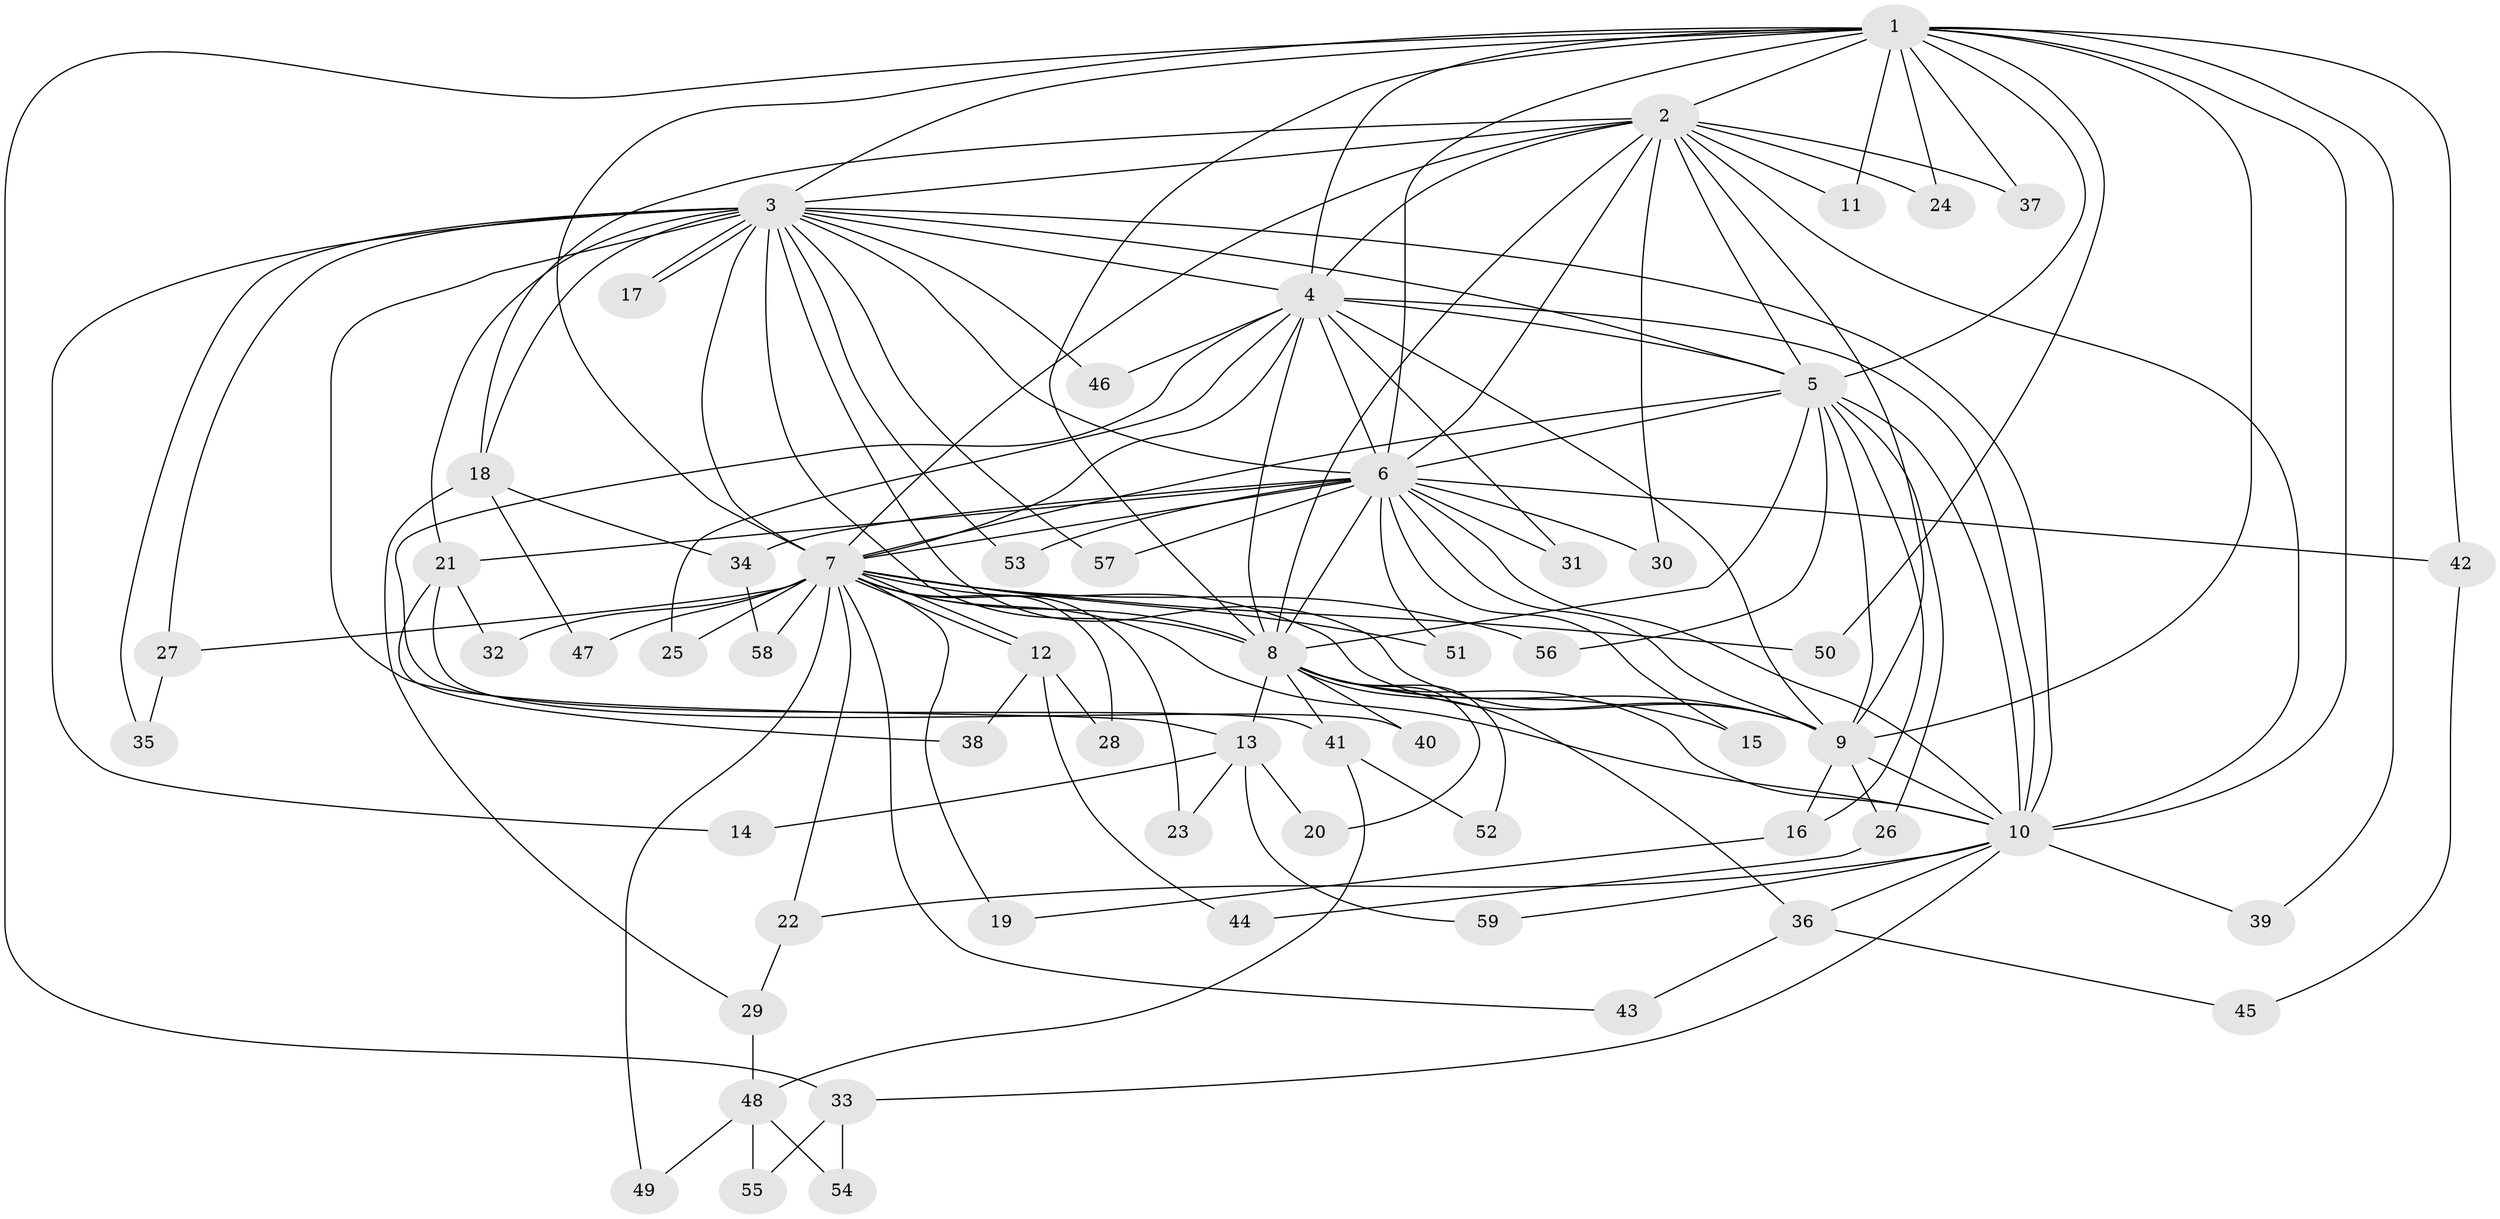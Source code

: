 // coarse degree distribution, {12: 0.023255813953488372, 11: 0.023255813953488372, 19: 0.023255813953488372, 14: 0.046511627906976744, 9: 0.023255813953488372, 15: 0.023255813953488372, 22: 0.023255813953488372, 1: 0.046511627906976744, 2: 0.5116279069767442, 3: 0.11627906976744186, 5: 0.06976744186046512, 4: 0.06976744186046512}
// Generated by graph-tools (version 1.1) at 2025/23/03/03/25 07:23:41]
// undirected, 59 vertices, 143 edges
graph export_dot {
graph [start="1"]
  node [color=gray90,style=filled];
  1;
  2;
  3;
  4;
  5;
  6;
  7;
  8;
  9;
  10;
  11;
  12;
  13;
  14;
  15;
  16;
  17;
  18;
  19;
  20;
  21;
  22;
  23;
  24;
  25;
  26;
  27;
  28;
  29;
  30;
  31;
  32;
  33;
  34;
  35;
  36;
  37;
  38;
  39;
  40;
  41;
  42;
  43;
  44;
  45;
  46;
  47;
  48;
  49;
  50;
  51;
  52;
  53;
  54;
  55;
  56;
  57;
  58;
  59;
  1 -- 2;
  1 -- 3;
  1 -- 4;
  1 -- 5;
  1 -- 6;
  1 -- 7;
  1 -- 8;
  1 -- 9;
  1 -- 10;
  1 -- 11;
  1 -- 24;
  1 -- 33;
  1 -- 37;
  1 -- 39;
  1 -- 42;
  1 -- 50;
  2 -- 3;
  2 -- 4;
  2 -- 5;
  2 -- 6;
  2 -- 7;
  2 -- 8;
  2 -- 9;
  2 -- 10;
  2 -- 11;
  2 -- 18;
  2 -- 24;
  2 -- 30;
  2 -- 37;
  3 -- 4;
  3 -- 5;
  3 -- 6;
  3 -- 7;
  3 -- 8;
  3 -- 9;
  3 -- 10;
  3 -- 13;
  3 -- 14;
  3 -- 17;
  3 -- 17;
  3 -- 18;
  3 -- 21;
  3 -- 27;
  3 -- 35;
  3 -- 46;
  3 -- 53;
  3 -- 57;
  4 -- 5;
  4 -- 6;
  4 -- 7;
  4 -- 8;
  4 -- 9;
  4 -- 10;
  4 -- 25;
  4 -- 31;
  4 -- 41;
  4 -- 46;
  5 -- 6;
  5 -- 7;
  5 -- 8;
  5 -- 9;
  5 -- 10;
  5 -- 16;
  5 -- 26;
  5 -- 56;
  6 -- 7;
  6 -- 8;
  6 -- 9;
  6 -- 10;
  6 -- 15;
  6 -- 21;
  6 -- 30;
  6 -- 31;
  6 -- 34;
  6 -- 42;
  6 -- 51;
  6 -- 53;
  6 -- 57;
  7 -- 8;
  7 -- 9;
  7 -- 10;
  7 -- 12;
  7 -- 12;
  7 -- 19;
  7 -- 22;
  7 -- 23;
  7 -- 25;
  7 -- 27;
  7 -- 28;
  7 -- 32;
  7 -- 43;
  7 -- 47;
  7 -- 49;
  7 -- 50;
  7 -- 51;
  7 -- 56;
  7 -- 58;
  8 -- 9;
  8 -- 10;
  8 -- 13;
  8 -- 15;
  8 -- 20;
  8 -- 36;
  8 -- 40;
  8 -- 41;
  8 -- 52;
  9 -- 10;
  9 -- 16;
  9 -- 26;
  10 -- 22;
  10 -- 33;
  10 -- 36;
  10 -- 39;
  10 -- 59;
  12 -- 28;
  12 -- 38;
  12 -- 44;
  13 -- 14;
  13 -- 20;
  13 -- 23;
  13 -- 59;
  16 -- 19;
  18 -- 29;
  18 -- 34;
  18 -- 47;
  21 -- 32;
  21 -- 38;
  21 -- 40;
  22 -- 29;
  26 -- 44;
  27 -- 35;
  29 -- 48;
  33 -- 54;
  33 -- 55;
  34 -- 58;
  36 -- 43;
  36 -- 45;
  41 -- 48;
  41 -- 52;
  42 -- 45;
  48 -- 49;
  48 -- 54;
  48 -- 55;
}
